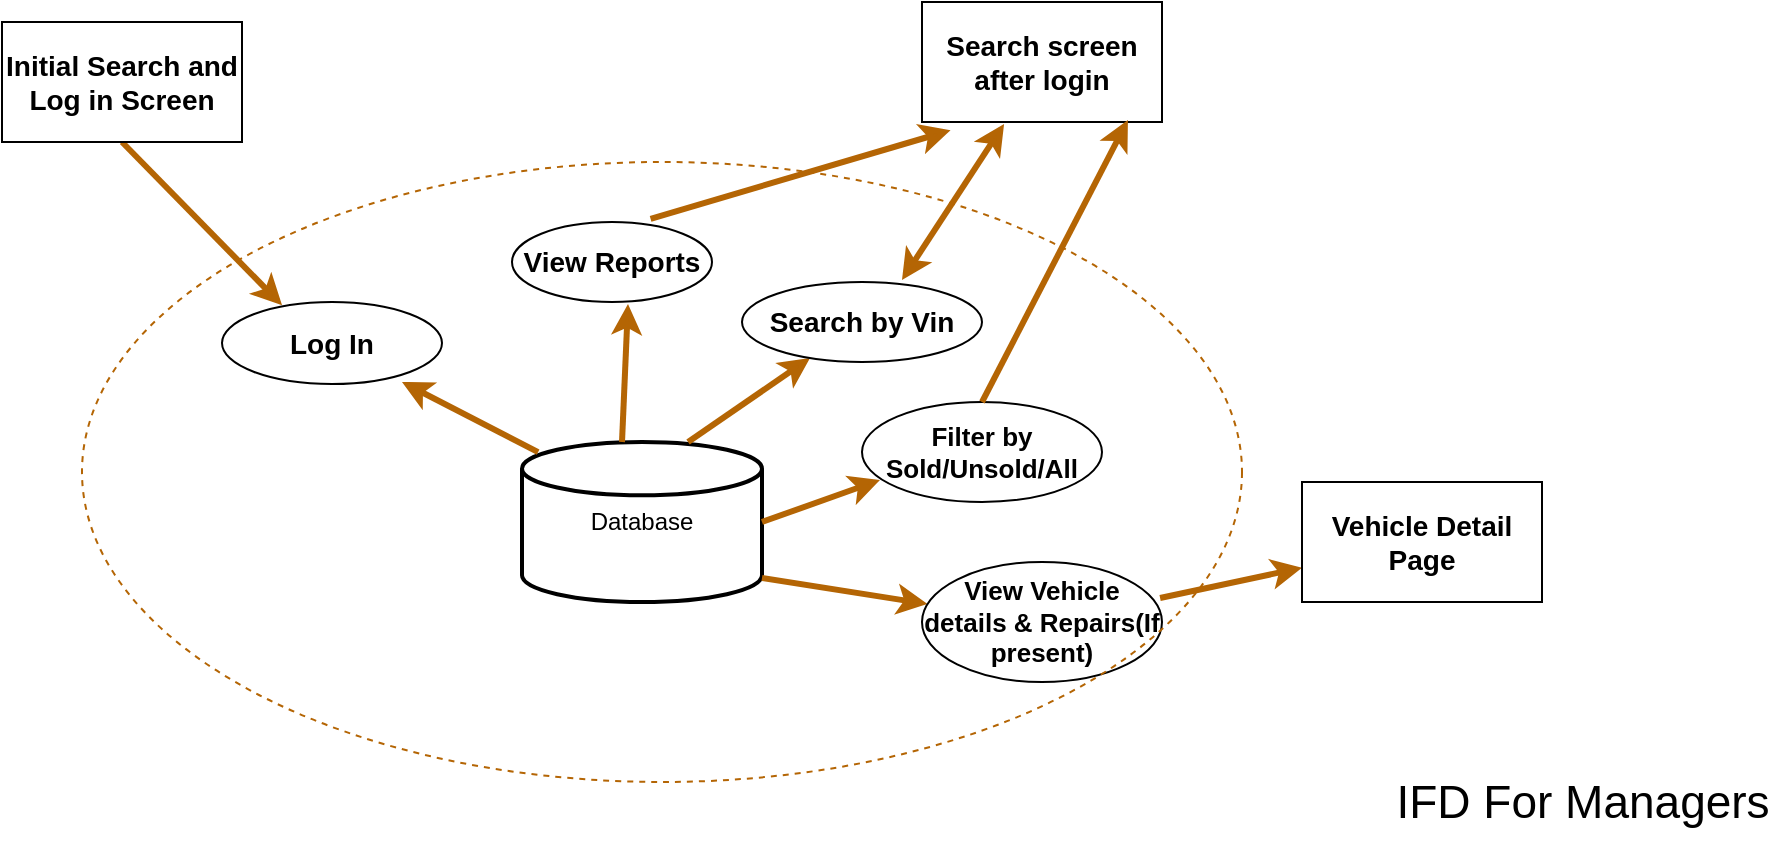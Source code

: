 <mxfile version="15.2.5" type="device"><diagram id="y69nBpDlucvYkf-LFNaB" name="Page-1"><mxGraphModel dx="1736" dy="2000" grid="1" gridSize="10" guides="1" tooltips="1" connect="1" arrows="1" fold="1" page="1" pageScale="1" pageWidth="850" pageHeight="1100" math="0" shadow="0"><root><mxCell id="0"/><mxCell id="1" parent="0"/><mxCell id="u8Wg83z5IQeued24rnjP-1" value="Database" style="strokeWidth=2;html=1;shape=mxgraph.flowchart.database;whiteSpace=wrap;" parent="1" vertex="1"><mxGeometry x="380" y="-210" width="120" height="80" as="geometry"/></mxCell><mxCell id="u8Wg83z5IQeued24rnjP-5" value="" style="endArrow=classic;html=1;strokeWidth=3;exitX=0.067;exitY=0.063;exitDx=0;exitDy=0;exitPerimeter=0;fillColor=#fad7ac;strokeColor=#b46504;" parent="1" source="u8Wg83z5IQeued24rnjP-1" edge="1"><mxGeometry width="50" height="50" relative="1" as="geometry"><mxPoint x="400" y="-190" as="sourcePoint"/><mxPoint x="320" y="-240" as="targetPoint"/></mxGeometry></mxCell><mxCell id="u8Wg83z5IQeued24rnjP-7" value="&lt;b&gt;&lt;font style=&quot;font-size: 14px&quot;&gt;Log In&lt;/font&gt;&lt;/b&gt;" style="ellipse;whiteSpace=wrap;html=1;" parent="1" vertex="1"><mxGeometry x="230" y="-280" width="110" height="41" as="geometry"/></mxCell><mxCell id="u8Wg83z5IQeued24rnjP-10" value="" style="endArrow=classic;html=1;strokeWidth=3;entryX=0.273;entryY=0.04;entryDx=0;entryDy=0;entryPerimeter=0;fillColor=#fad7ac;strokeColor=#b46504;exitX=0.5;exitY=1;exitDx=0;exitDy=0;" parent="1" source="u8Wg83z5IQeued24rnjP-14" target="u8Wg83z5IQeued24rnjP-7" edge="1"><mxGeometry width="50" height="50" relative="1" as="geometry"><mxPoint x="180" y="-330" as="sourcePoint"/><mxPoint x="250" y="-280" as="targetPoint"/></mxGeometry></mxCell><mxCell id="u8Wg83z5IQeued24rnjP-11" value="&lt;b&gt;&lt;font style=&quot;font-size: 14px&quot;&gt;View Reports&lt;/font&gt;&lt;/b&gt;" style="ellipse;whiteSpace=wrap;html=1;" parent="1" vertex="1"><mxGeometry x="375" y="-320" width="100" height="40" as="geometry"/></mxCell><mxCell id="u8Wg83z5IQeued24rnjP-12" value="" style="endArrow=classic;html=1;strokeWidth=3;entryX=0.58;entryY=1.025;entryDx=0;entryDy=0;entryPerimeter=0;fillColor=#fad7ac;strokeColor=#b46504;" parent="1" target="u8Wg83z5IQeued24rnjP-11" edge="1"><mxGeometry width="50" height="50" relative="1" as="geometry"><mxPoint x="430" y="-210" as="sourcePoint"/><mxPoint x="450" y="-250" as="targetPoint"/><Array as="points"/></mxGeometry></mxCell><mxCell id="u8Wg83z5IQeued24rnjP-14" value="&lt;b&gt;&lt;font style=&quot;font-size: 14px&quot;&gt;Initial Search and Log in Screen&lt;/font&gt;&lt;/b&gt;" style="rounded=0;whiteSpace=wrap;html=1;" parent="1" vertex="1"><mxGeometry x="120" y="-420" width="120" height="60" as="geometry"/></mxCell><mxCell id="u8Wg83z5IQeued24rnjP-15" value="&lt;b&gt;&lt;font style=&quot;font-size: 14px&quot;&gt;Search screen after login&lt;/font&gt;&lt;/b&gt;" style="rounded=0;whiteSpace=wrap;html=1;" parent="1" vertex="1"><mxGeometry x="580" y="-430" width="120" height="60" as="geometry"/></mxCell><mxCell id="u8Wg83z5IQeued24rnjP-16" value="" style="endArrow=classic;html=1;strokeWidth=3;exitX=0.692;exitY=0;exitDx=0;exitDy=0;exitPerimeter=0;fillColor=#fad7ac;strokeColor=#b46504;" parent="1" source="u8Wg83z5IQeued24rnjP-1" target="u8Wg83z5IQeued24rnjP-17" edge="1"><mxGeometry width="50" height="50" relative="1" as="geometry"><mxPoint x="400" y="-200" as="sourcePoint"/><mxPoint x="520" y="-250" as="targetPoint"/></mxGeometry></mxCell><mxCell id="u8Wg83z5IQeued24rnjP-17" value="&lt;b&gt;&lt;font style=&quot;font-size: 14px&quot;&gt;Search by Vin&lt;/font&gt;&lt;/b&gt;" style="ellipse;whiteSpace=wrap;html=1;" parent="1" vertex="1"><mxGeometry x="490" y="-290" width="120" height="40" as="geometry"/></mxCell><mxCell id="u8Wg83z5IQeued24rnjP-18" value="&lt;b style=&quot;font-size: 13px&quot;&gt;&lt;font style=&quot;font-size: 13px&quot;&gt;Filter by Sold/Unsold/A&lt;/font&gt;ll&lt;/b&gt;" style="ellipse;whiteSpace=wrap;html=1;" parent="1" vertex="1"><mxGeometry x="550" y="-230" width="120" height="50" as="geometry"/></mxCell><mxCell id="u8Wg83z5IQeued24rnjP-20" value="" style="endArrow=classic;html=1;strokeWidth=3;exitX=1;exitY=0.5;exitDx=0;exitDy=0;exitPerimeter=0;entryX=0.075;entryY=0.78;entryDx=0;entryDy=0;entryPerimeter=0;fillColor=#fad7ac;strokeColor=#b46504;" parent="1" source="u8Wg83z5IQeued24rnjP-1" target="u8Wg83z5IQeued24rnjP-18" edge="1"><mxGeometry width="50" height="50" relative="1" as="geometry"><mxPoint x="400" y="-200" as="sourcePoint"/><mxPoint x="450" y="-250" as="targetPoint"/><Array as="points"><mxPoint x="500" y="-170"/></Array></mxGeometry></mxCell><mxCell id="u8Wg83z5IQeued24rnjP-22" value="" style="endArrow=classic;html=1;strokeWidth=3;exitX=0.5;exitY=0;exitDx=0;exitDy=0;entryX=0.858;entryY=0.983;entryDx=0;entryDy=0;entryPerimeter=0;fillColor=#fad7ac;strokeColor=#b46504;" parent="1" source="u8Wg83z5IQeued24rnjP-18" target="u8Wg83z5IQeued24rnjP-15" edge="1"><mxGeometry width="50" height="50" relative="1" as="geometry"><mxPoint x="400" y="-200" as="sourcePoint"/><mxPoint x="450" y="-250" as="targetPoint"/></mxGeometry></mxCell><mxCell id="u8Wg83z5IQeued24rnjP-23" value="" style="endArrow=classic;startArrow=classic;html=1;strokeWidth=3;entryX=0.342;entryY=1.017;entryDx=0;entryDy=0;entryPerimeter=0;fillColor=#fad7ac;strokeColor=#b46504;" parent="1" target="u8Wg83z5IQeued24rnjP-15" edge="1"><mxGeometry width="50" height="50" relative="1" as="geometry"><mxPoint x="570" y="-291" as="sourcePoint"/><mxPoint x="450" y="-250" as="targetPoint"/></mxGeometry></mxCell><mxCell id="u8Wg83z5IQeued24rnjP-24" value="" style="endArrow=classic;html=1;strokeWidth=3;exitX=1;exitY=0.85;exitDx=0;exitDy=0;exitPerimeter=0;fillColor=#fad7ac;strokeColor=#b46504;" parent="1" source="u8Wg83z5IQeued24rnjP-1" target="u8Wg83z5IQeued24rnjP-25" edge="1"><mxGeometry width="50" height="50" relative="1" as="geometry"><mxPoint x="400" y="-160" as="sourcePoint"/><mxPoint x="570" y="-120" as="targetPoint"/></mxGeometry></mxCell><mxCell id="u8Wg83z5IQeued24rnjP-25" value="&lt;b&gt;&lt;font style=&quot;font-size: 13px&quot;&gt;View Vehicle details &amp;amp; Repairs(If present)&lt;/font&gt;&lt;/b&gt;" style="ellipse;whiteSpace=wrap;html=1;" parent="1" vertex="1"><mxGeometry x="580" y="-150" width="120" height="60" as="geometry"/></mxCell><mxCell id="u8Wg83z5IQeued24rnjP-26" value="" style="endArrow=classic;html=1;strokeWidth=3;exitX=0.992;exitY=0.3;exitDx=0;exitDy=0;exitPerimeter=0;fillColor=#fad7ac;strokeColor=#b46504;" parent="1" source="u8Wg83z5IQeued24rnjP-25" target="u8Wg83z5IQeued24rnjP-27" edge="1"><mxGeometry width="50" height="50" relative="1" as="geometry"><mxPoint x="400" y="-170" as="sourcePoint"/><mxPoint x="760" y="-140" as="targetPoint"/></mxGeometry></mxCell><mxCell id="u8Wg83z5IQeued24rnjP-27" value="&lt;b&gt;&lt;font style=&quot;font-size: 14px&quot;&gt;Vehicle Detail Page&lt;/font&gt;&lt;/b&gt;" style="rounded=0;whiteSpace=wrap;html=1;" parent="1" vertex="1"><mxGeometry x="770" y="-190" width="120" height="60" as="geometry"/></mxCell><mxCell id="u8Wg83z5IQeued24rnjP-45" value="&lt;span style=&quot;font-weight: normal&quot;&gt;&lt;font style=&quot;font-size: 23px&quot;&gt;IFD For Managers&lt;/font&gt;&lt;/span&gt;" style="text;strokeColor=none;fillColor=none;html=1;fontSize=24;fontStyle=1;verticalAlign=middle;align=center;" parent="1" vertex="1"><mxGeometry x="850" y="-50" width="120" height="40" as="geometry"/></mxCell><mxCell id="u8Wg83z5IQeued24rnjP-50" value="" style="endArrow=classic;html=1;strokeWidth=3;fillColor=#fad7ac;strokeColor=#b46504;entryX=0.119;entryY=1.069;entryDx=0;entryDy=0;entryPerimeter=0;exitX=0.693;exitY=-0.039;exitDx=0;exitDy=0;exitPerimeter=0;" parent="1" source="u8Wg83z5IQeued24rnjP-11" target="u8Wg83z5IQeued24rnjP-15" edge="1"><mxGeometry width="50" height="50" relative="1" as="geometry"><mxPoint x="380" y="-320" as="sourcePoint"/><mxPoint x="360" y="-410" as="targetPoint"/></mxGeometry></mxCell><mxCell id="u8Wg83z5IQeued24rnjP-54" value="" style="ellipse;whiteSpace=wrap;html=1;align=center;dashed=1;fillColor=none;strokeColor=#B46504;" parent="1" vertex="1"><mxGeometry x="160" y="-350" width="580" height="310" as="geometry"/></mxCell></root></mxGraphModel></diagram></mxfile>